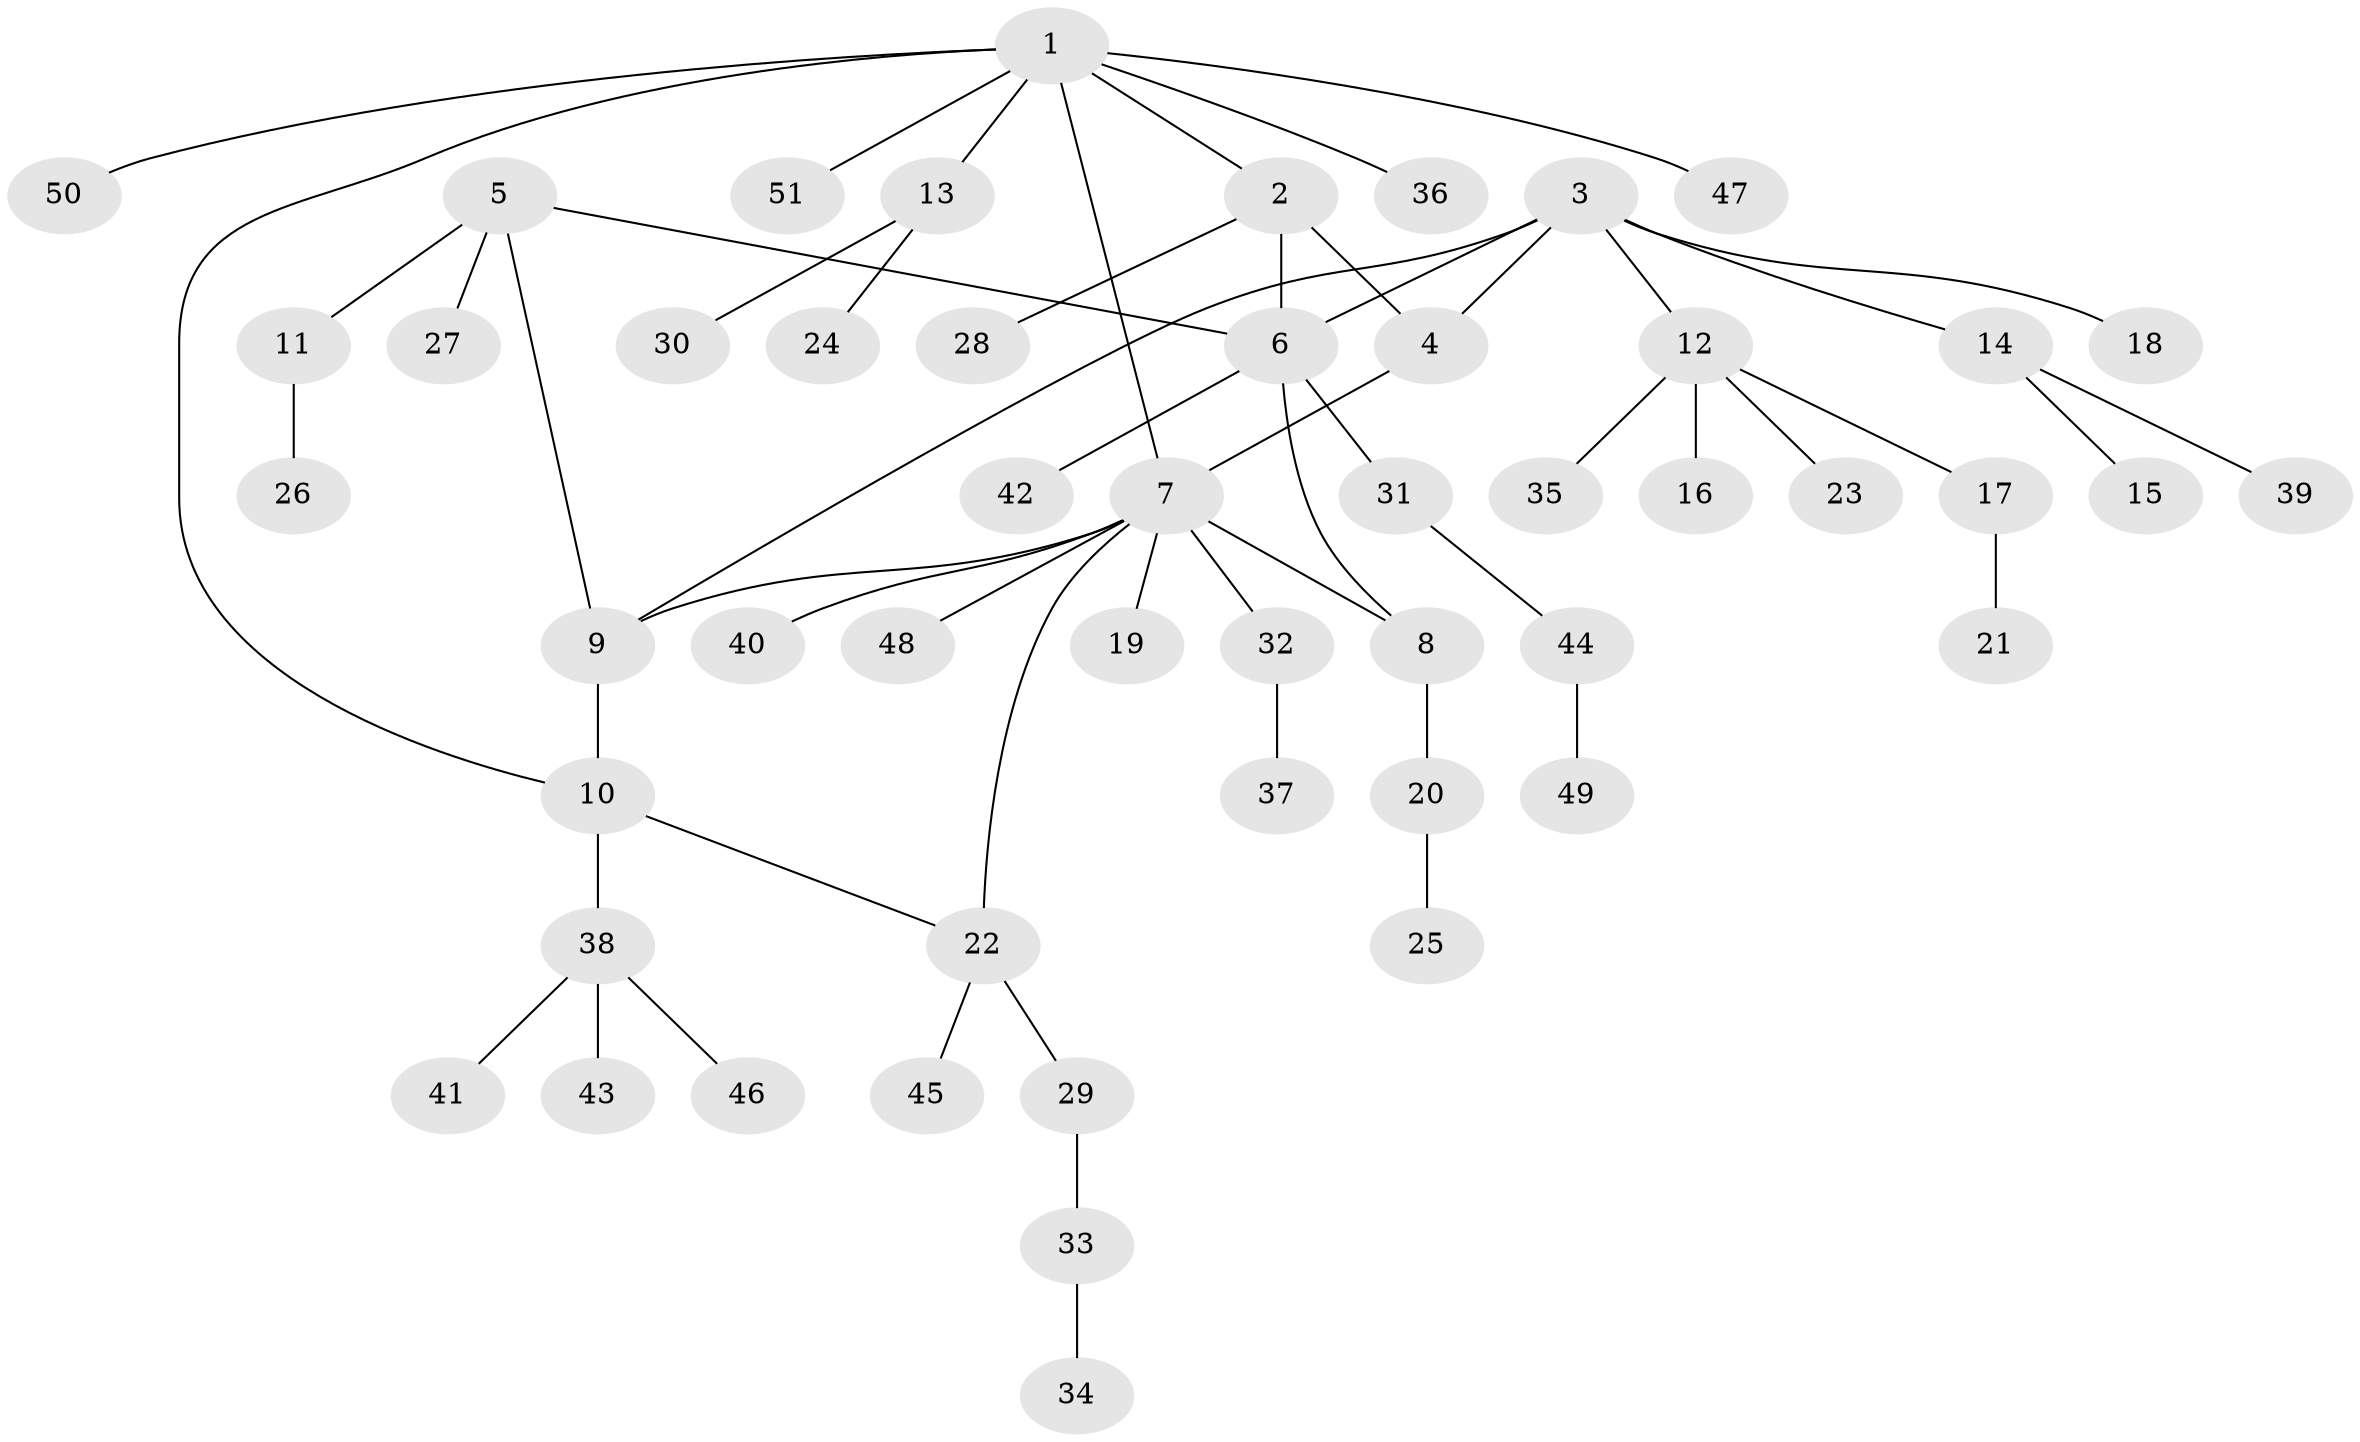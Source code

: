// coarse degree distribution, {10: 0.04, 7: 0.08, 3: 0.16, 5: 0.04, 1: 0.6, 2: 0.08}
// Generated by graph-tools (version 1.1) at 2025/19/03/04/25 18:19:41]
// undirected, 51 vertices, 57 edges
graph export_dot {
graph [start="1"]
  node [color=gray90,style=filled];
  1;
  2;
  3;
  4;
  5;
  6;
  7;
  8;
  9;
  10;
  11;
  12;
  13;
  14;
  15;
  16;
  17;
  18;
  19;
  20;
  21;
  22;
  23;
  24;
  25;
  26;
  27;
  28;
  29;
  30;
  31;
  32;
  33;
  34;
  35;
  36;
  37;
  38;
  39;
  40;
  41;
  42;
  43;
  44;
  45;
  46;
  47;
  48;
  49;
  50;
  51;
  1 -- 2;
  1 -- 7;
  1 -- 10;
  1 -- 13;
  1 -- 36;
  1 -- 47;
  1 -- 50;
  1 -- 51;
  2 -- 4;
  2 -- 6;
  2 -- 28;
  3 -- 4;
  3 -- 6;
  3 -- 9;
  3 -- 12;
  3 -- 14;
  3 -- 18;
  4 -- 7;
  5 -- 6;
  5 -- 9;
  5 -- 11;
  5 -- 27;
  6 -- 8;
  6 -- 31;
  6 -- 42;
  7 -- 8;
  7 -- 9;
  7 -- 19;
  7 -- 22;
  7 -- 32;
  7 -- 40;
  7 -- 48;
  8 -- 20;
  9 -- 10;
  10 -- 22;
  10 -- 38;
  11 -- 26;
  12 -- 16;
  12 -- 17;
  12 -- 23;
  12 -- 35;
  13 -- 24;
  13 -- 30;
  14 -- 15;
  14 -- 39;
  17 -- 21;
  20 -- 25;
  22 -- 29;
  22 -- 45;
  29 -- 33;
  31 -- 44;
  32 -- 37;
  33 -- 34;
  38 -- 41;
  38 -- 43;
  38 -- 46;
  44 -- 49;
}

